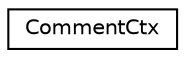 digraph "Graphical Class Hierarchy"
{
 // LATEX_PDF_SIZE
  edge [fontname="Helvetica",fontsize="10",labelfontname="Helvetica",labelfontsize="10"];
  node [fontname="Helvetica",fontsize="10",shape=record];
  rankdir="LR";
  Node0 [label="CommentCtx",height=0.2,width=0.4,color="black", fillcolor="white", style="filled",URL="$structCommentCtx.html",tooltip=" "];
}

